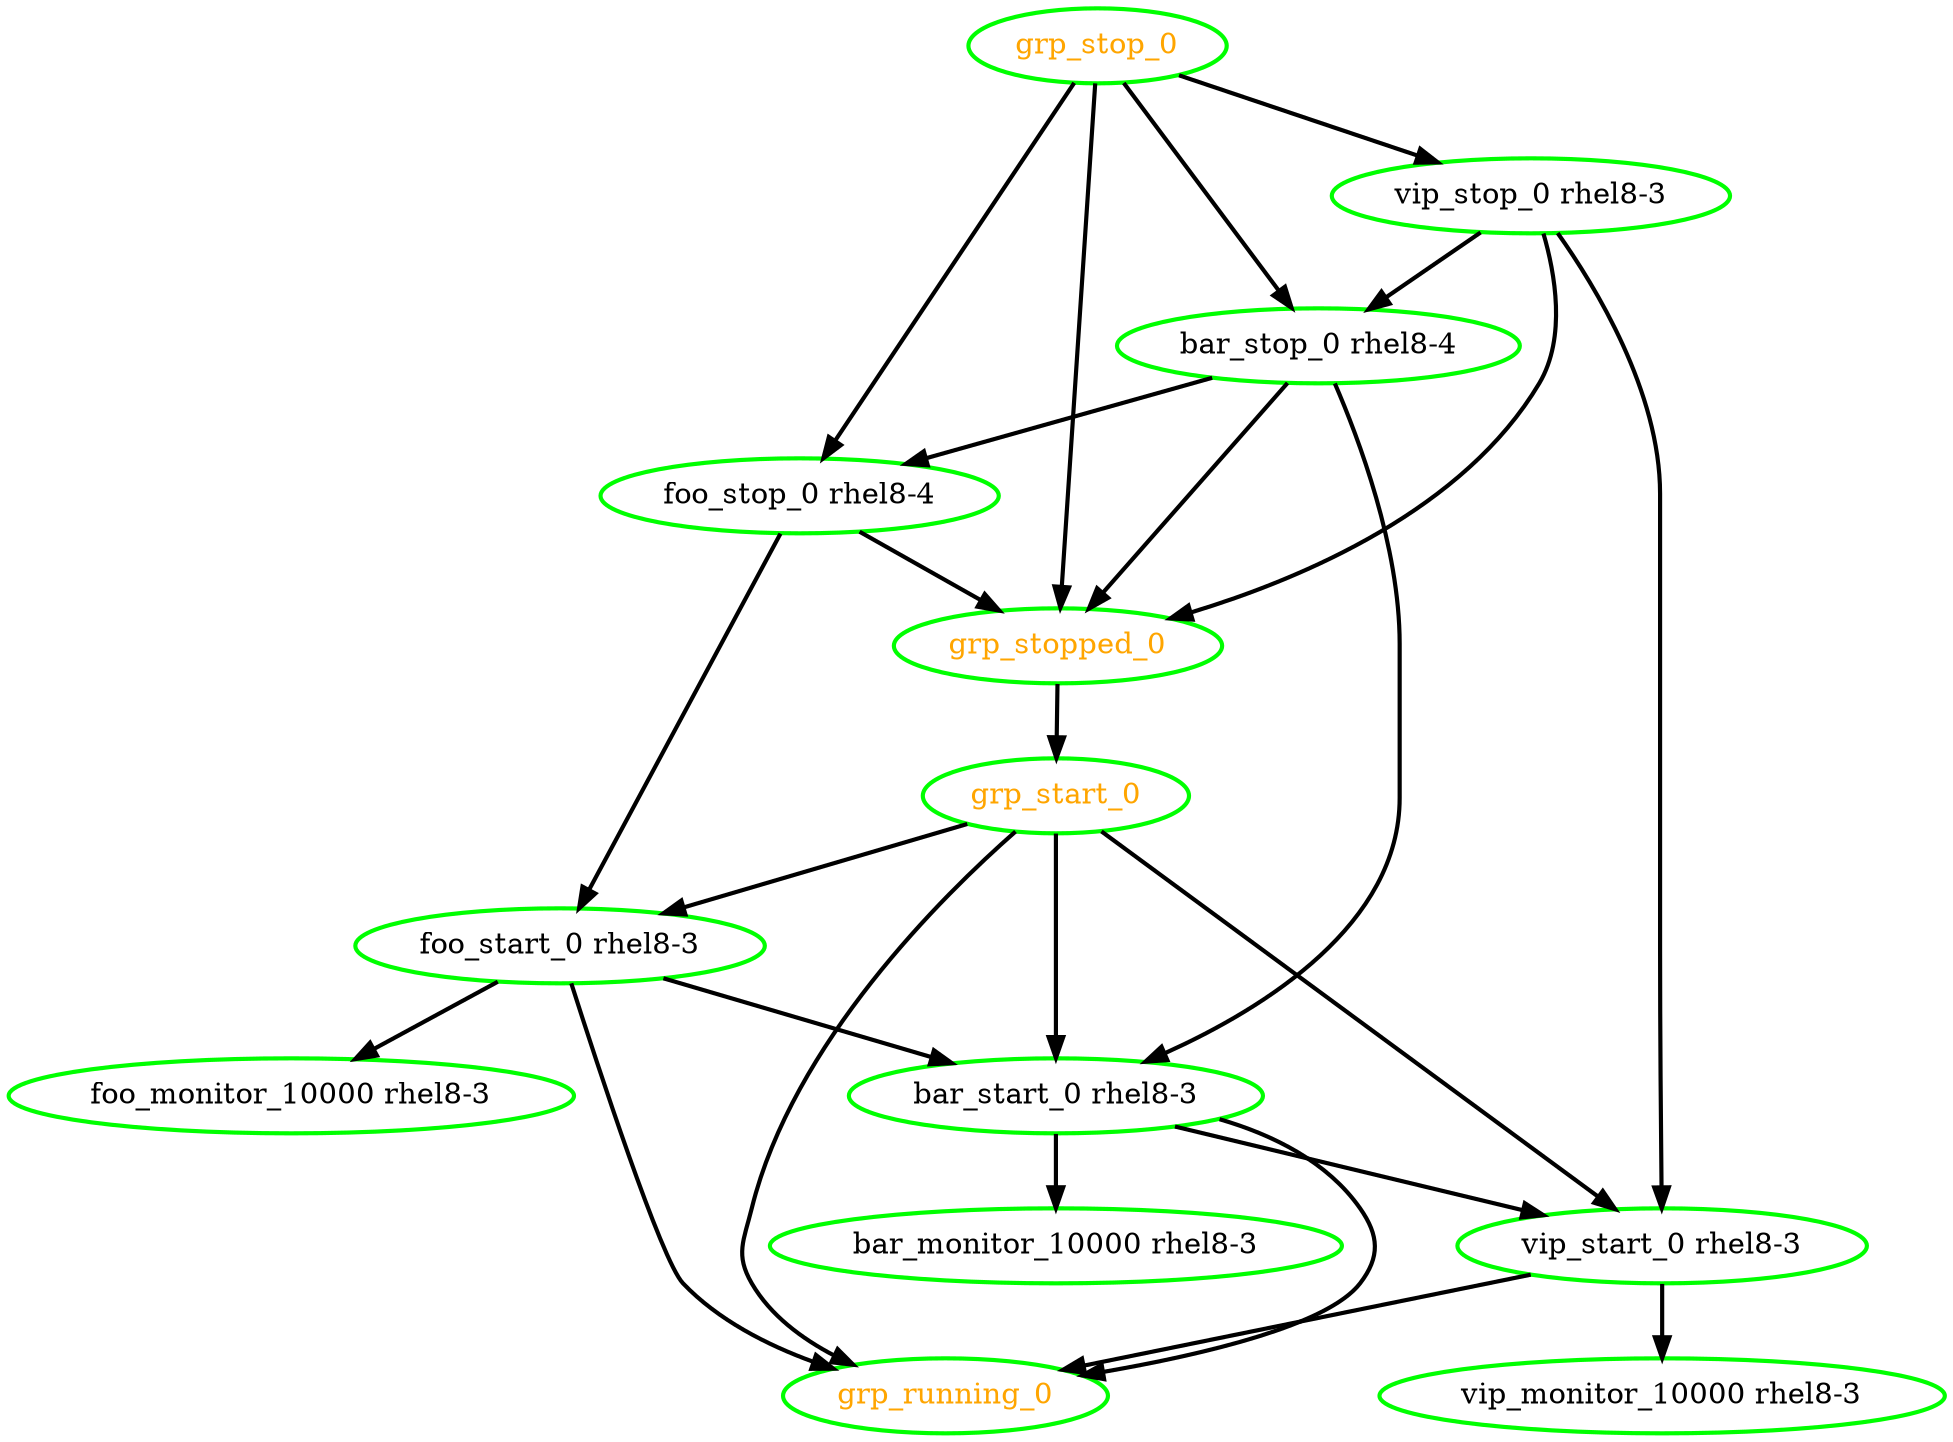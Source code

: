  digraph "g" {
"bar_monitor_10000 rhel8-3" [ style=bold color="green" fontcolor="black"]
"bar_start_0 rhel8-3" -> "bar_monitor_10000 rhel8-3" [ style = bold]
"bar_start_0 rhel8-3" -> "grp_running_0" [ style = bold]
"bar_start_0 rhel8-3" -> "vip_start_0 rhel8-3" [ style = bold]
"bar_start_0 rhel8-3" [ style=bold color="green" fontcolor="black"]
"bar_stop_0 rhel8-4" -> "bar_start_0 rhel8-3" [ style = bold]
"bar_stop_0 rhel8-4" -> "foo_stop_0 rhel8-4" [ style = bold]
"bar_stop_0 rhel8-4" -> "grp_stopped_0" [ style = bold]
"bar_stop_0 rhel8-4" [ style=bold color="green" fontcolor="black"]
"foo_monitor_10000 rhel8-3" [ style=bold color="green" fontcolor="black"]
"foo_start_0 rhel8-3" -> "bar_start_0 rhel8-3" [ style = bold]
"foo_start_0 rhel8-3" -> "foo_monitor_10000 rhel8-3" [ style = bold]
"foo_start_0 rhel8-3" -> "grp_running_0" [ style = bold]
"foo_start_0 rhel8-3" [ style=bold color="green" fontcolor="black"]
"foo_stop_0 rhel8-4" -> "foo_start_0 rhel8-3" [ style = bold]
"foo_stop_0 rhel8-4" -> "grp_stopped_0" [ style = bold]
"foo_stop_0 rhel8-4" [ style=bold color="green" fontcolor="black"]
"grp_running_0" [ style=bold color="green" fontcolor="orange"]
"grp_start_0" -> "bar_start_0 rhel8-3" [ style = bold]
"grp_start_0" -> "foo_start_0 rhel8-3" [ style = bold]
"grp_start_0" -> "grp_running_0" [ style = bold]
"grp_start_0" -> "vip_start_0 rhel8-3" [ style = bold]
"grp_start_0" [ style=bold color="green" fontcolor="orange"]
"grp_stop_0" -> "bar_stop_0 rhel8-4" [ style = bold]
"grp_stop_0" -> "foo_stop_0 rhel8-4" [ style = bold]
"grp_stop_0" -> "grp_stopped_0" [ style = bold]
"grp_stop_0" -> "vip_stop_0 rhel8-3" [ style = bold]
"grp_stop_0" [ style=bold color="green" fontcolor="orange"]
"grp_stopped_0" -> "grp_start_0" [ style = bold]
"grp_stopped_0" [ style=bold color="green" fontcolor="orange"]
"vip_monitor_10000 rhel8-3" [ style=bold color="green" fontcolor="black"]
"vip_start_0 rhel8-3" -> "grp_running_0" [ style = bold]
"vip_start_0 rhel8-3" -> "vip_monitor_10000 rhel8-3" [ style = bold]
"vip_start_0 rhel8-3" [ style=bold color="green" fontcolor="black"]
"vip_stop_0 rhel8-3" -> "bar_stop_0 rhel8-4" [ style = bold]
"vip_stop_0 rhel8-3" -> "grp_stopped_0" [ style = bold]
"vip_stop_0 rhel8-3" -> "vip_start_0 rhel8-3" [ style = bold]
"vip_stop_0 rhel8-3" [ style=bold color="green" fontcolor="black"]
}
